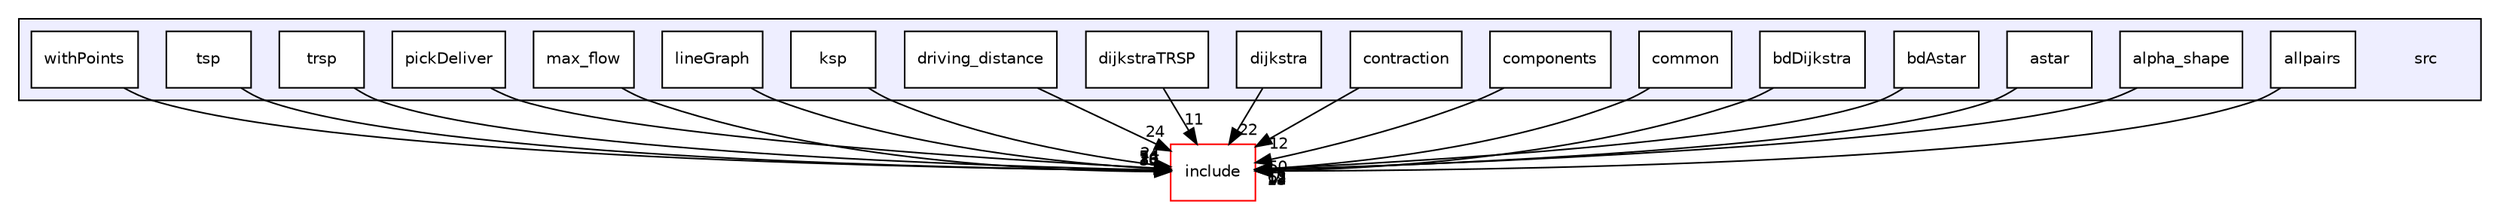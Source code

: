 digraph "/home/nazii/pgrouting/src" {
  compound=true
  node [ fontsize="10", fontname="Helvetica"];
  edge [ labelfontsize="10", labelfontname="Helvetica"];
  subgraph clusterdir_68267d1309a1af8e8297ef4c3efbcdba {
    graph [ bgcolor="#eeeeff", pencolor="black", label="" URL="dir_68267d1309a1af8e8297ef4c3efbcdba.html"];
    dir_68267d1309a1af8e8297ef4c3efbcdba [shape=plaintext label="src"];
    dir_b225a6681fb098ede5646da9389b6da5 [shape=box label="allpairs" color="black" fillcolor="white" style="filled" URL="dir_b225a6681fb098ede5646da9389b6da5.html"];
    dir_2bac365cc0c9272c53aba84dab0c0e45 [shape=box label="alpha_shape" color="black" fillcolor="white" style="filled" URL="dir_2bac365cc0c9272c53aba84dab0c0e45.html"];
    dir_c6e37fc9835c6783ca7f74105e7ae7b1 [shape=box label="astar" color="black" fillcolor="white" style="filled" URL="dir_c6e37fc9835c6783ca7f74105e7ae7b1.html"];
    dir_670914a4d05ce4716f4a817a734998a2 [shape=box label="bdAstar" color="black" fillcolor="white" style="filled" URL="dir_670914a4d05ce4716f4a817a734998a2.html"];
    dir_fb860c483e5de16651d984d600936b39 [shape=box label="bdDijkstra" color="black" fillcolor="white" style="filled" URL="dir_fb860c483e5de16651d984d600936b39.html"];
    dir_fdedb0aba14d44ce9d99bc100e026e6a [shape=box label="common" color="black" fillcolor="white" style="filled" URL="dir_fdedb0aba14d44ce9d99bc100e026e6a.html"];
    dir_3c4c7c1a85608ccd561c026bec818e51 [shape=box label="components" color="black" fillcolor="white" style="filled" URL="dir_3c4c7c1a85608ccd561c026bec818e51.html"];
    dir_62afd65db23a7b9f0a3e266dd1f617f8 [shape=box label="contraction" color="black" fillcolor="white" style="filled" URL="dir_62afd65db23a7b9f0a3e266dd1f617f8.html"];
    dir_082cc17fcca3afb2d43283795abba117 [shape=box label="dijkstra" color="black" fillcolor="white" style="filled" URL="dir_082cc17fcca3afb2d43283795abba117.html"];
    dir_6d52892230f406acf536b76cd747a045 [shape=box label="dijkstraTRSP" color="black" fillcolor="white" style="filled" URL="dir_6d52892230f406acf536b76cd747a045.html"];
    dir_9b3fa77b78162e3e9798b6b980f3e1a9 [shape=box label="driving_distance" color="black" fillcolor="white" style="filled" URL="dir_9b3fa77b78162e3e9798b6b980f3e1a9.html"];
    dir_2f5fb978aad6d15897bf76bd3f14c291 [shape=box label="ksp" color="black" fillcolor="white" style="filled" URL="dir_2f5fb978aad6d15897bf76bd3f14c291.html"];
    dir_aabe0c22debf2d456d4199c1a120fead [shape=box label="lineGraph" color="black" fillcolor="white" style="filled" URL="dir_aabe0c22debf2d456d4199c1a120fead.html"];
    dir_e097e56f6842ce96d92168705fe95aef [shape=box label="max_flow" color="black" fillcolor="white" style="filled" URL="dir_e097e56f6842ce96d92168705fe95aef.html"];
    dir_e1e5aebfba040cfbae1d1213d15e41c3 [shape=box label="pickDeliver" color="black" fillcolor="white" style="filled" URL="dir_e1e5aebfba040cfbae1d1213d15e41c3.html"];
    dir_3ff9a90ff40b28e0f207f5cd80dcba32 [shape=box label="trsp" color="black" fillcolor="white" style="filled" URL="dir_3ff9a90ff40b28e0f207f5cd80dcba32.html"];
    dir_9e339a970107aba9bd240d749e3cb49d [shape=box label="tsp" color="black" fillcolor="white" style="filled" URL="dir_9e339a970107aba9bd240d749e3cb49d.html"];
    dir_db4188eb592e899b4ab759c326d3f65f [shape=box label="withPoints" color="black" fillcolor="white" style="filled" URL="dir_db4188eb592e899b4ab759c326d3f65f.html"];
  }
  dir_d44c64559bbebec7f509842c48db8b23 [shape=box label="include" fillcolor="white" style="filled" color="red" URL="dir_d44c64559bbebec7f509842c48db8b23.html"];
  dir_670914a4d05ce4716f4a817a734998a2->dir_d44c64559bbebec7f509842c48db8b23 [headlabel="13", labeldistance=1.5 headhref="dir_000043_000000.html"];
  dir_2f5fb978aad6d15897bf76bd3f14c291->dir_d44c64559bbebec7f509842c48db8b23 [headlabel="24", labeldistance=1.5 headhref="dir_000051_000000.html"];
  dir_6d52892230f406acf536b76cd747a045->dir_d44c64559bbebec7f509842c48db8b23 [headlabel="11", labeldistance=1.5 headhref="dir_000049_000000.html"];
  dir_3ff9a90ff40b28e0f207f5cd80dcba32->dir_d44c64559bbebec7f509842c48db8b23 [headlabel="26", labeldistance=1.5 headhref="dir_000055_000000.html"];
  dir_9e339a970107aba9bd240d749e3cb49d->dir_d44c64559bbebec7f509842c48db8b23 [headlabel="30", labeldistance=1.5 headhref="dir_000056_000000.html"];
  dir_fb860c483e5de16651d984d600936b39->dir_d44c64559bbebec7f509842c48db8b23 [headlabel="12", labeldistance=1.5 headhref="dir_000044_000000.html"];
  dir_c6e37fc9835c6783ca7f74105e7ae7b1->dir_d44c64559bbebec7f509842c48db8b23 [headlabel="12", labeldistance=1.5 headhref="dir_000042_000000.html"];
  dir_b225a6681fb098ede5646da9389b6da5->dir_d44c64559bbebec7f509842c48db8b23 [headlabel="18", labeldistance=1.5 headhref="dir_000040_000000.html"];
  dir_aabe0c22debf2d456d4199c1a120fead->dir_d44c64559bbebec7f509842c48db8b23 [headlabel="24", labeldistance=1.5 headhref="dir_000052_000000.html"];
  dir_2bac365cc0c9272c53aba84dab0c0e45->dir_d44c64559bbebec7f509842c48db8b23 [headlabel="7", labeldistance=1.5 headhref="dir_000041_000000.html"];
  dir_db4188eb592e899b4ab759c326d3f65f->dir_d44c64559bbebec7f509842c48db8b23 [headlabel="18", labeldistance=1.5 headhref="dir_000057_000000.html"];
  dir_3c4c7c1a85608ccd561c026bec818e51->dir_d44c64559bbebec7f509842c48db8b23 [headlabel="50", labeldistance=1.5 headhref="dir_000046_000000.html"];
  dir_082cc17fcca3afb2d43283795abba117->dir_d44c64559bbebec7f509842c48db8b23 [headlabel="22", labeldistance=1.5 headhref="dir_000048_000000.html"];
  dir_62afd65db23a7b9f0a3e266dd1f617f8->dir_d44c64559bbebec7f509842c48db8b23 [headlabel="12", labeldistance=1.5 headhref="dir_000047_000000.html"];
  dir_e097e56f6842ce96d92168705fe95aef->dir_d44c64559bbebec7f509842c48db8b23 [headlabel="35", labeldistance=1.5 headhref="dir_000053_000000.html"];
  dir_9b3fa77b78162e3e9798b6b980f3e1a9->dir_d44c64559bbebec7f509842c48db8b23 [headlabel="24", labeldistance=1.5 headhref="dir_000050_000000.html"];
  dir_fdedb0aba14d44ce9d99bc100e026e6a->dir_d44c64559bbebec7f509842c48db8b23 [headlabel="62", labeldistance=1.5 headhref="dir_000045_000000.html"];
  dir_e1e5aebfba040cfbae1d1213d15e41c3->dir_d44c64559bbebec7f509842c48db8b23 [headlabel="74", labeldistance=1.5 headhref="dir_000054_000000.html"];
}
